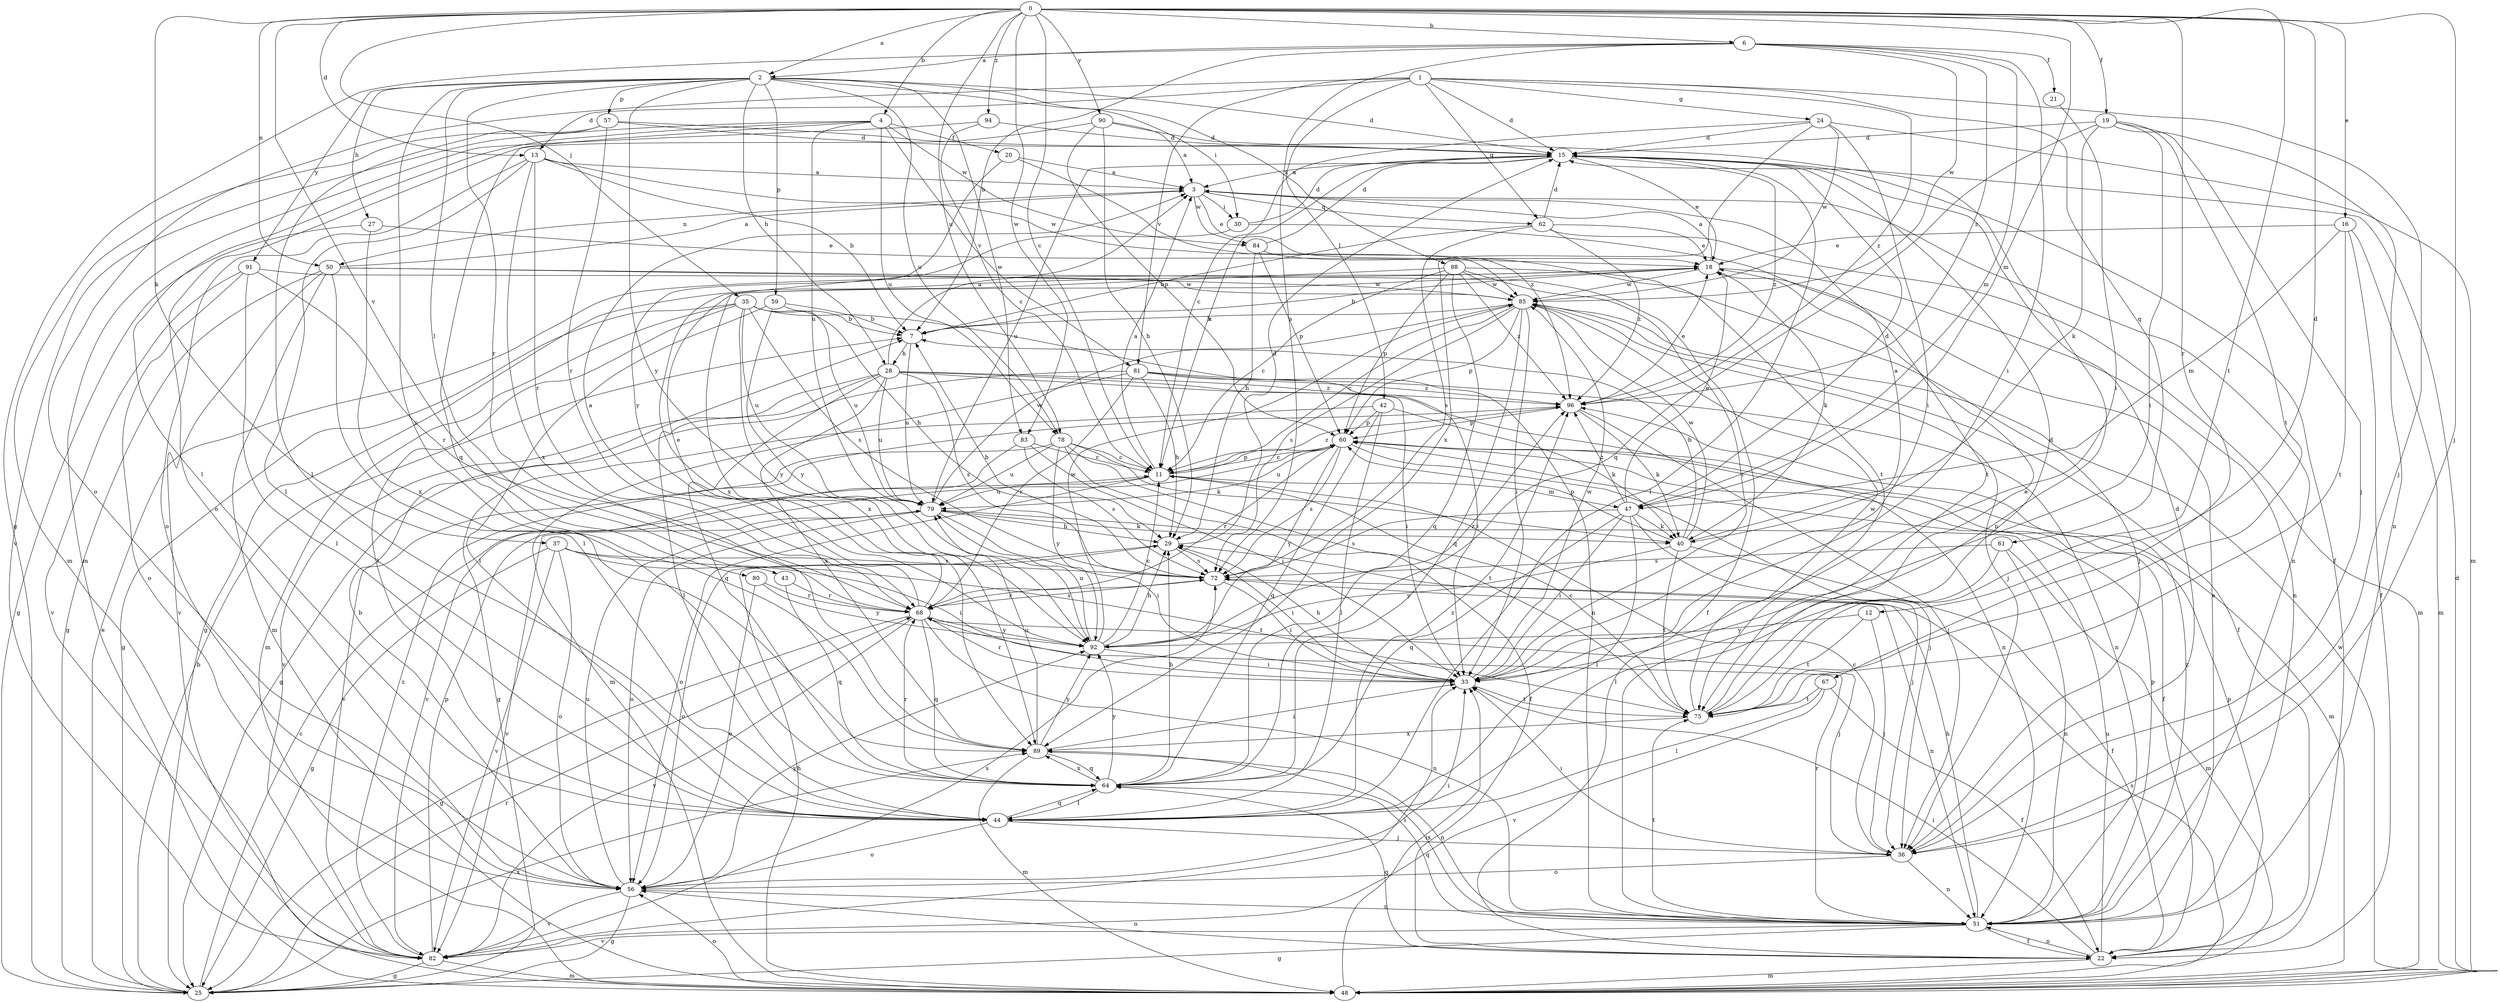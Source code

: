 strict digraph  {
0;
1;
2;
3;
4;
6;
7;
11;
12;
13;
15;
16;
18;
19;
20;
21;
22;
24;
25;
27;
28;
29;
30;
33;
35;
36;
37;
40;
42;
43;
44;
47;
48;
50;
51;
56;
57;
59;
60;
61;
62;
64;
67;
68;
72;
75;
78;
79;
80;
81;
82;
83;
84;
85;
88;
89;
90;
91;
92;
94;
96;
0 -> 2  [label=a];
0 -> 4  [label=b];
0 -> 6  [label=b];
0 -> 11  [label=c];
0 -> 12  [label=d];
0 -> 13  [label=d];
0 -> 16  [label=e];
0 -> 19  [label=f];
0 -> 35  [label=j];
0 -> 36  [label=j];
0 -> 37  [label=k];
0 -> 47  [label=m];
0 -> 50  [label=n];
0 -> 67  [label=r];
0 -> 75  [label=t];
0 -> 78  [label=u];
0 -> 80  [label=v];
0 -> 83  [label=w];
0 -> 90  [label=y];
0 -> 94  [label=z];
1 -> 13  [label=d];
1 -> 15  [label=d];
1 -> 24  [label=g];
1 -> 36  [label=j];
1 -> 42  [label=l];
1 -> 56  [label=o];
1 -> 61  [label=q];
1 -> 62  [label=q];
1 -> 81  [label=v];
1 -> 96  [label=z];
2 -> 15  [label=d];
2 -> 27  [label=h];
2 -> 28  [label=h];
2 -> 30  [label=i];
2 -> 43  [label=l];
2 -> 57  [label=p];
2 -> 59  [label=p];
2 -> 68  [label=r];
2 -> 78  [label=u];
2 -> 83  [label=w];
2 -> 88  [label=x];
2 -> 89  [label=x];
2 -> 91  [label=y];
2 -> 92  [label=y];
3 -> 18  [label=e];
3 -> 30  [label=i];
3 -> 50  [label=n];
3 -> 51  [label=n];
3 -> 62  [label=q];
3 -> 84  [label=w];
4 -> 20  [label=f];
4 -> 44  [label=l];
4 -> 64  [label=q];
4 -> 78  [label=u];
4 -> 79  [label=u];
4 -> 81  [label=v];
4 -> 82  [label=v];
4 -> 84  [label=w];
6 -> 2  [label=a];
6 -> 7  [label=b];
6 -> 21  [label=f];
6 -> 25  [label=g];
6 -> 33  [label=i];
6 -> 47  [label=m];
6 -> 72  [label=s];
6 -> 85  [label=w];
6 -> 96  [label=z];
7 -> 28  [label=h];
7 -> 79  [label=u];
11 -> 3  [label=a];
11 -> 47  [label=m];
11 -> 56  [label=o];
11 -> 60  [label=p];
11 -> 79  [label=u];
11 -> 96  [label=z];
12 -> 36  [label=j];
12 -> 75  [label=t];
12 -> 92  [label=y];
13 -> 3  [label=a];
13 -> 7  [label=b];
13 -> 44  [label=l];
13 -> 56  [label=o];
13 -> 68  [label=r];
13 -> 85  [label=w];
13 -> 89  [label=x];
15 -> 3  [label=a];
15 -> 11  [label=c];
15 -> 18  [label=e];
15 -> 22  [label=f];
15 -> 44  [label=l];
15 -> 79  [label=u];
15 -> 96  [label=z];
16 -> 18  [label=e];
16 -> 22  [label=f];
16 -> 47  [label=m];
16 -> 48  [label=m];
16 -> 75  [label=t];
18 -> 3  [label=a];
18 -> 7  [label=b];
18 -> 25  [label=g];
18 -> 40  [label=k];
18 -> 51  [label=n];
18 -> 85  [label=w];
19 -> 15  [label=d];
19 -> 33  [label=i];
19 -> 36  [label=j];
19 -> 40  [label=k];
19 -> 51  [label=n];
19 -> 64  [label=q];
19 -> 75  [label=t];
20 -> 3  [label=a];
20 -> 92  [label=y];
20 -> 96  [label=z];
21 -> 33  [label=i];
22 -> 33  [label=i];
22 -> 48  [label=m];
22 -> 51  [label=n];
22 -> 56  [label=o];
22 -> 60  [label=p];
22 -> 64  [label=q];
22 -> 79  [label=u];
24 -> 11  [label=c];
24 -> 15  [label=d];
24 -> 33  [label=i];
24 -> 48  [label=m];
24 -> 85  [label=w];
24 -> 89  [label=x];
25 -> 7  [label=b];
25 -> 11  [label=c];
25 -> 18  [label=e];
25 -> 68  [label=r];
25 -> 89  [label=x];
27 -> 18  [label=e];
27 -> 25  [label=g];
27 -> 89  [label=x];
28 -> 3  [label=a];
28 -> 33  [label=i];
28 -> 44  [label=l];
28 -> 51  [label=n];
28 -> 64  [label=q];
28 -> 72  [label=s];
28 -> 79  [label=u];
28 -> 82  [label=v];
28 -> 89  [label=x];
28 -> 96  [label=z];
29 -> 15  [label=d];
29 -> 33  [label=i];
29 -> 56  [label=o];
29 -> 72  [label=s];
30 -> 15  [label=d];
30 -> 75  [label=t];
30 -> 89  [label=x];
33 -> 29  [label=h];
33 -> 68  [label=r];
33 -> 75  [label=t];
33 -> 85  [label=w];
35 -> 7  [label=b];
35 -> 25  [label=g];
35 -> 29  [label=h];
35 -> 44  [label=l];
35 -> 48  [label=m];
35 -> 51  [label=n];
35 -> 72  [label=s];
35 -> 79  [label=u];
35 -> 92  [label=y];
36 -> 11  [label=c];
36 -> 15  [label=d];
36 -> 33  [label=i];
36 -> 51  [label=n];
36 -> 56  [label=o];
37 -> 25  [label=g];
37 -> 33  [label=i];
37 -> 56  [label=o];
37 -> 72  [label=s];
37 -> 75  [label=t];
37 -> 82  [label=v];
40 -> 3  [label=a];
40 -> 7  [label=b];
40 -> 22  [label=f];
40 -> 60  [label=p];
40 -> 75  [label=t];
40 -> 85  [label=w];
40 -> 92  [label=y];
42 -> 25  [label=g];
42 -> 40  [label=k];
42 -> 44  [label=l];
42 -> 60  [label=p];
42 -> 64  [label=q];
43 -> 64  [label=q];
43 -> 68  [label=r];
44 -> 36  [label=j];
44 -> 56  [label=o];
44 -> 64  [label=q];
44 -> 96  [label=z];
47 -> 15  [label=d];
47 -> 18  [label=e];
47 -> 33  [label=i];
47 -> 36  [label=j];
47 -> 40  [label=k];
47 -> 44  [label=l];
47 -> 64  [label=q];
47 -> 72  [label=s];
47 -> 96  [label=z];
48 -> 15  [label=d];
48 -> 29  [label=h];
48 -> 33  [label=i];
48 -> 56  [label=o];
48 -> 72  [label=s];
48 -> 85  [label=w];
50 -> 3  [label=a];
50 -> 22  [label=f];
50 -> 25  [label=g];
50 -> 44  [label=l];
50 -> 48  [label=m];
50 -> 82  [label=v];
50 -> 85  [label=w];
51 -> 18  [label=e];
51 -> 22  [label=f];
51 -> 25  [label=g];
51 -> 29  [label=h];
51 -> 60  [label=p];
51 -> 64  [label=q];
51 -> 68  [label=r];
51 -> 75  [label=t];
51 -> 82  [label=v];
51 -> 89  [label=x];
51 -> 96  [label=z];
56 -> 7  [label=b];
56 -> 25  [label=g];
56 -> 33  [label=i];
56 -> 51  [label=n];
56 -> 79  [label=u];
56 -> 82  [label=v];
56 -> 92  [label=y];
57 -> 15  [label=d];
57 -> 44  [label=l];
57 -> 48  [label=m];
57 -> 51  [label=n];
57 -> 68  [label=r];
59 -> 7  [label=b];
59 -> 44  [label=l];
59 -> 79  [label=u];
59 -> 92  [label=y];
60 -> 11  [label=c];
60 -> 22  [label=f];
60 -> 36  [label=j];
60 -> 48  [label=m];
60 -> 68  [label=r];
60 -> 72  [label=s];
60 -> 79  [label=u];
60 -> 92  [label=y];
61 -> 44  [label=l];
61 -> 48  [label=m];
61 -> 51  [label=n];
61 -> 72  [label=s];
62 -> 7  [label=b];
62 -> 15  [label=d];
62 -> 18  [label=e];
62 -> 48  [label=m];
62 -> 72  [label=s];
62 -> 96  [label=z];
64 -> 29  [label=h];
64 -> 44  [label=l];
64 -> 68  [label=r];
64 -> 89  [label=x];
64 -> 92  [label=y];
67 -> 22  [label=f];
67 -> 44  [label=l];
67 -> 75  [label=t];
67 -> 82  [label=v];
68 -> 3  [label=a];
68 -> 18  [label=e];
68 -> 25  [label=g];
68 -> 36  [label=j];
68 -> 51  [label=n];
68 -> 64  [label=q];
68 -> 72  [label=s];
68 -> 82  [label=v];
68 -> 92  [label=y];
72 -> 7  [label=b];
72 -> 33  [label=i];
72 -> 51  [label=n];
72 -> 68  [label=r];
75 -> 11  [label=c];
75 -> 15  [label=d];
75 -> 18  [label=e];
75 -> 85  [label=w];
75 -> 89  [label=x];
78 -> 11  [label=c];
78 -> 22  [label=f];
78 -> 40  [label=k];
78 -> 75  [label=t];
78 -> 79  [label=u];
78 -> 82  [label=v];
78 -> 92  [label=y];
79 -> 29  [label=h];
79 -> 33  [label=i];
79 -> 40  [label=k];
79 -> 56  [label=o];
79 -> 82  [label=v];
79 -> 85  [label=w];
80 -> 56  [label=o];
80 -> 68  [label=r];
80 -> 92  [label=y];
81 -> 25  [label=g];
81 -> 29  [label=h];
81 -> 33  [label=i];
81 -> 48  [label=m];
81 -> 51  [label=n];
81 -> 68  [label=r];
81 -> 96  [label=z];
82 -> 25  [label=g];
82 -> 33  [label=i];
82 -> 48  [label=m];
82 -> 60  [label=p];
82 -> 72  [label=s];
82 -> 96  [label=z];
83 -> 11  [label=c];
83 -> 33  [label=i];
83 -> 72  [label=s];
83 -> 82  [label=v];
84 -> 15  [label=d];
84 -> 29  [label=h];
84 -> 60  [label=p];
84 -> 75  [label=t];
85 -> 7  [label=b];
85 -> 11  [label=c];
85 -> 22  [label=f];
85 -> 33  [label=i];
85 -> 36  [label=j];
85 -> 60  [label=p];
85 -> 64  [label=q];
85 -> 72  [label=s];
88 -> 11  [label=c];
88 -> 33  [label=i];
88 -> 36  [label=j];
88 -> 60  [label=p];
88 -> 64  [label=q];
88 -> 85  [label=w];
88 -> 89  [label=x];
88 -> 96  [label=z];
89 -> 33  [label=i];
89 -> 48  [label=m];
89 -> 51  [label=n];
89 -> 64  [label=q];
89 -> 79  [label=u];
89 -> 92  [label=y];
90 -> 3  [label=a];
90 -> 15  [label=d];
90 -> 29  [label=h];
90 -> 56  [label=o];
90 -> 60  [label=p];
91 -> 44  [label=l];
91 -> 56  [label=o];
91 -> 68  [label=r];
91 -> 82  [label=v];
91 -> 85  [label=w];
92 -> 11  [label=c];
92 -> 29  [label=h];
92 -> 33  [label=i];
92 -> 79  [label=u];
92 -> 85  [label=w];
92 -> 96  [label=z];
94 -> 11  [label=c];
94 -> 15  [label=d];
94 -> 48  [label=m];
96 -> 18  [label=e];
96 -> 36  [label=j];
96 -> 40  [label=k];
96 -> 60  [label=p];
}
